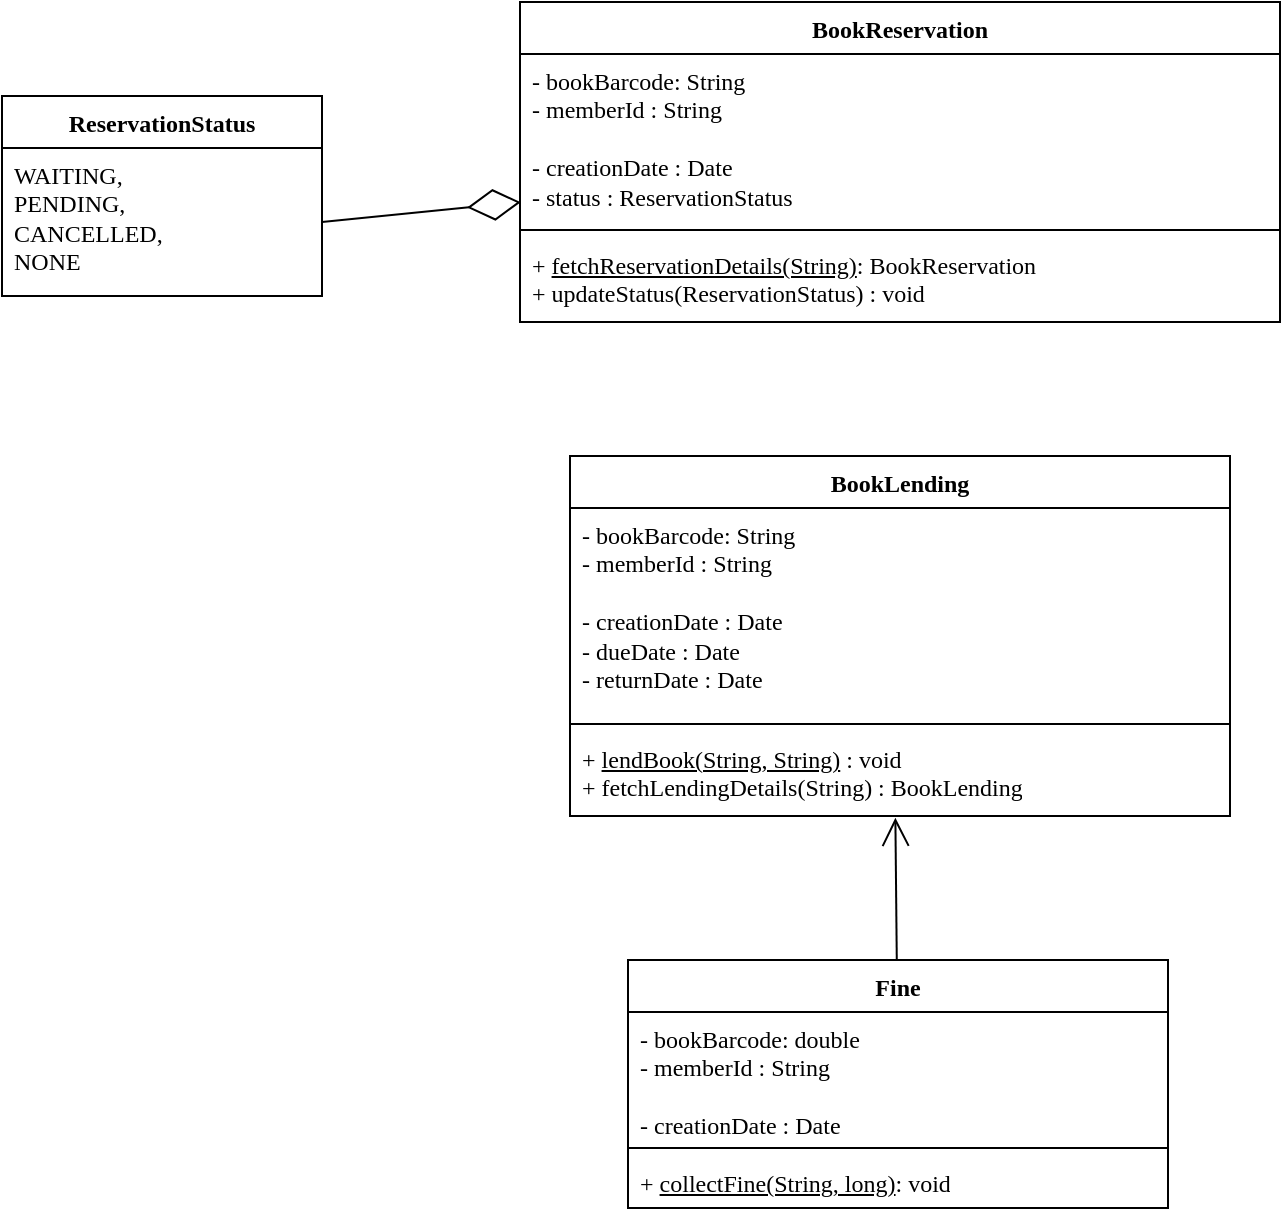 <mxfile version="26.0.16">
  <diagram name="Page-1" id="B-06-Jz7Hxi-Nbonn7gl">
    <mxGraphModel dx="1501" dy="639" grid="1" gridSize="10" guides="1" tooltips="1" connect="1" arrows="1" fold="1" page="1" pageScale="1" pageWidth="1169" pageHeight="827" math="0" shadow="0">
      <root>
        <mxCell id="0" />
        <mxCell id="1" parent="0" />
        <mxCell id="TcFfkABvey_W52rLI10m-1" value="&lt;font face=&quot;Lucida Console&quot;&gt;BookReservation&lt;/font&gt;" style="swimlane;fontStyle=1;align=center;verticalAlign=top;childLayout=stackLayout;horizontal=1;startSize=26;horizontalStack=0;resizeParent=1;resizeParentMax=0;resizeLast=0;collapsible=1;marginBottom=0;whiteSpace=wrap;html=1;spacingLeft=4;spacingRight=4;fontFamily=Helvetica;fontSize=12;fontColor=default;fillColor=none;gradientColor=none;" vertex="1" parent="1">
          <mxGeometry x="319" y="123" width="380" height="160" as="geometry" />
        </mxCell>
        <mxCell id="TcFfkABvey_W52rLI10m-2" value="&lt;font face=&quot;Lucida Console&quot;&gt;- bookBarcode: String&lt;/font&gt;&lt;div&gt;&lt;font face=&quot;Lucida Console&quot;&gt;- memberId : String&lt;/font&gt;&lt;/div&gt;&lt;div&gt;&lt;font face=&quot;Lucida Console&quot;&gt;&lt;br&gt;&lt;/font&gt;&lt;/div&gt;&lt;div&gt;&lt;font face=&quot;Lucida Console&quot;&gt;- creationDate : Date&lt;/font&gt;&lt;/div&gt;&lt;div&gt;&lt;font face=&quot;Lucida Console&quot;&gt;- status : ReservationStatus&lt;/font&gt;&lt;/div&gt;&lt;div&gt;&lt;font face=&quot;Lucida Console&quot;&gt;&lt;br&gt;&lt;/font&gt;&lt;/div&gt;&lt;div&gt;&lt;font face=&quot;Lucida Console&quot;&gt;&lt;br&gt;&lt;/font&gt;&lt;/div&gt;" style="text;strokeColor=none;fillColor=none;align=left;verticalAlign=top;spacingLeft=4;spacingRight=4;overflow=hidden;rotatable=0;points=[[0,0.5],[1,0.5]];portConstraint=eastwest;whiteSpace=wrap;html=1;fontFamily=Helvetica;fontSize=12;fontColor=default;" vertex="1" parent="TcFfkABvey_W52rLI10m-1">
          <mxGeometry y="26" width="380" height="84" as="geometry" />
        </mxCell>
        <mxCell id="TcFfkABvey_W52rLI10m-3" value="" style="line;strokeWidth=1;fillColor=none;align=left;verticalAlign=middle;spacingTop=-1;spacingLeft=3;spacingRight=3;rotatable=0;labelPosition=right;points=[];portConstraint=eastwest;strokeColor=inherit;fontFamily=Helvetica;fontSize=12;fontColor=default;" vertex="1" parent="TcFfkABvey_W52rLI10m-1">
          <mxGeometry y="110" width="380" height="8" as="geometry" />
        </mxCell>
        <mxCell id="TcFfkABvey_W52rLI10m-4" value="&lt;font face=&quot;Lucida Console&quot;&gt;+ &lt;u&gt;fetchReservationDetails(String)&lt;/u&gt;: BookReservation&lt;/font&gt;&lt;div&gt;&lt;font face=&quot;Lucida Console&quot;&gt;+ updateStatus(ReservationStatus) : void&lt;/font&gt;&lt;/div&gt;" style="text;strokeColor=none;fillColor=none;align=left;verticalAlign=top;spacingLeft=4;spacingRight=4;overflow=hidden;rotatable=0;points=[[0,0.5],[1,0.5]];portConstraint=eastwest;whiteSpace=wrap;html=1;fontFamily=Helvetica;fontSize=12;fontColor=default;" vertex="1" parent="TcFfkABvey_W52rLI10m-1">
          <mxGeometry y="118" width="380" height="42" as="geometry" />
        </mxCell>
        <mxCell id="TcFfkABvey_W52rLI10m-5" value="&lt;font face=&quot;Lucida Console&quot;&gt;ReservationStatus&lt;/font&gt;" style="swimlane;fontStyle=1;align=center;verticalAlign=top;childLayout=stackLayout;horizontal=1;startSize=26;horizontalStack=0;resizeParent=1;resizeParentMax=0;resizeLast=0;collapsible=1;marginBottom=0;whiteSpace=wrap;html=1;spacingLeft=4;spacingRight=4;fontFamily=Helvetica;fontSize=12;fontColor=default;fillColor=none;gradientColor=none;" vertex="1" parent="1">
          <mxGeometry x="60" y="170" width="160" height="100" as="geometry" />
        </mxCell>
        <mxCell id="TcFfkABvey_W52rLI10m-6" value="&lt;font face=&quot;Lucida Console&quot;&gt;WAITING,&lt;/font&gt;&lt;div&gt;&lt;font face=&quot;Lucida Console&quot;&gt;PENDING,&lt;/font&gt;&lt;/div&gt;&lt;div&gt;&lt;font face=&quot;Lucida Console&quot;&gt;CANCELLED,&lt;/font&gt;&lt;/div&gt;&lt;div&gt;&lt;font face=&quot;Lucida Console&quot;&gt;NONE&lt;/font&gt;&lt;/div&gt;&lt;div&gt;&lt;font face=&quot;Lucida Console&quot;&gt;&lt;br&gt;&lt;/font&gt;&lt;/div&gt;" style="text;strokeColor=none;fillColor=none;align=left;verticalAlign=top;spacingLeft=4;spacingRight=4;overflow=hidden;rotatable=0;points=[[0,0.5],[1,0.5]];portConstraint=eastwest;whiteSpace=wrap;html=1;fontFamily=Helvetica;fontSize=12;fontColor=default;" vertex="1" parent="TcFfkABvey_W52rLI10m-5">
          <mxGeometry y="26" width="160" height="74" as="geometry" />
        </mxCell>
        <mxCell id="TcFfkABvey_W52rLI10m-7" value="" style="endArrow=diamondThin;endFill=0;endSize=24;html=1;rounded=0;entryX=0.001;entryY=0.882;entryDx=0;entryDy=0;entryPerimeter=0;exitX=1;exitY=0.5;exitDx=0;exitDy=0;" edge="1" parent="1" source="TcFfkABvey_W52rLI10m-6" target="TcFfkABvey_W52rLI10m-2">
          <mxGeometry width="160" relative="1" as="geometry">
            <mxPoint x="200" y="280" as="sourcePoint" />
            <mxPoint x="360" y="280" as="targetPoint" />
          </mxGeometry>
        </mxCell>
        <mxCell id="TcFfkABvey_W52rLI10m-8" value="&lt;font face=&quot;Lucida Console&quot;&gt;BookLending&lt;/font&gt;" style="swimlane;fontStyle=1;align=center;verticalAlign=top;childLayout=stackLayout;horizontal=1;startSize=26;horizontalStack=0;resizeParent=1;resizeParentMax=0;resizeLast=0;collapsible=1;marginBottom=0;whiteSpace=wrap;html=1;spacingLeft=4;spacingRight=4;fontFamily=Helvetica;fontSize=12;fontColor=default;fillColor=none;gradientColor=none;" vertex="1" parent="1">
          <mxGeometry x="344" y="350" width="330" height="180" as="geometry" />
        </mxCell>
        <mxCell id="TcFfkABvey_W52rLI10m-9" value="&lt;font face=&quot;Lucida Console&quot;&gt;- bookBarcode: String&lt;/font&gt;&lt;div&gt;&lt;font face=&quot;Lucida Console&quot;&gt;- memberId : String&lt;/font&gt;&lt;/div&gt;&lt;div&gt;&lt;font face=&quot;Lucida Console&quot;&gt;&lt;br&gt;&lt;/font&gt;&lt;/div&gt;&lt;div&gt;&lt;font face=&quot;Lucida Console&quot;&gt;- creationDate : Date&lt;/font&gt;&lt;/div&gt;&lt;div&gt;&lt;font face=&quot;Lucida Console&quot;&gt;- dueDate : Date&lt;/font&gt;&lt;/div&gt;&lt;div&gt;&lt;font face=&quot;Lucida Console&quot;&gt;- returnDate : Date&lt;/font&gt;&lt;/div&gt;" style="text;strokeColor=none;fillColor=none;align=left;verticalAlign=top;spacingLeft=4;spacingRight=4;overflow=hidden;rotatable=0;points=[[0,0.5],[1,0.5]];portConstraint=eastwest;whiteSpace=wrap;html=1;fontFamily=Helvetica;fontSize=12;fontColor=default;" vertex="1" parent="TcFfkABvey_W52rLI10m-8">
          <mxGeometry y="26" width="330" height="104" as="geometry" />
        </mxCell>
        <mxCell id="TcFfkABvey_W52rLI10m-10" value="" style="line;strokeWidth=1;fillColor=none;align=left;verticalAlign=middle;spacingTop=-1;spacingLeft=3;spacingRight=3;rotatable=0;labelPosition=right;points=[];portConstraint=eastwest;strokeColor=inherit;fontFamily=Helvetica;fontSize=12;fontColor=default;" vertex="1" parent="TcFfkABvey_W52rLI10m-8">
          <mxGeometry y="130" width="330" height="8" as="geometry" />
        </mxCell>
        <mxCell id="TcFfkABvey_W52rLI10m-11" value="&lt;font face=&quot;Lucida Console&quot;&gt;+ &lt;u&gt;lendBook(String, String)&lt;/u&gt;&amp;nbsp;: void&lt;/font&gt;&lt;div&gt;&lt;font face=&quot;Lucida Console&quot;&gt;+ fetchLendingDetails(String) : BookLending&lt;/font&gt;&lt;/div&gt;" style="text;strokeColor=none;fillColor=none;align=left;verticalAlign=top;spacingLeft=4;spacingRight=4;overflow=hidden;rotatable=0;points=[[0,0.5],[1,0.5]];portConstraint=eastwest;whiteSpace=wrap;html=1;fontFamily=Helvetica;fontSize=12;fontColor=default;" vertex="1" parent="TcFfkABvey_W52rLI10m-8">
          <mxGeometry y="138" width="330" height="42" as="geometry" />
        </mxCell>
        <mxCell id="TcFfkABvey_W52rLI10m-12" value="&lt;font face=&quot;Lucida Console&quot;&gt;Fine&lt;/font&gt;" style="swimlane;fontStyle=1;align=center;verticalAlign=top;childLayout=stackLayout;horizontal=1;startSize=26;horizontalStack=0;resizeParent=1;resizeParentMax=0;resizeLast=0;collapsible=1;marginBottom=0;whiteSpace=wrap;html=1;spacingLeft=4;spacingRight=4;fontFamily=Helvetica;fontSize=12;fontColor=default;fillColor=none;gradientColor=none;" vertex="1" parent="1">
          <mxGeometry x="373" y="602" width="270" height="124" as="geometry" />
        </mxCell>
        <mxCell id="TcFfkABvey_W52rLI10m-13" value="&lt;font face=&quot;Lucida Console&quot;&gt;- bookBarcode: double&lt;/font&gt;&lt;div&gt;&lt;font face=&quot;Lucida Console&quot;&gt;- memberId : String&lt;/font&gt;&lt;/div&gt;&lt;div&gt;&lt;font face=&quot;Lucida Console&quot;&gt;&lt;br&gt;&lt;/font&gt;&lt;/div&gt;&lt;div&gt;&lt;font face=&quot;Lucida Console&quot;&gt;- creationDate : Date&lt;/font&gt;&lt;/div&gt;" style="text;strokeColor=none;fillColor=none;align=left;verticalAlign=top;spacingLeft=4;spacingRight=4;overflow=hidden;rotatable=0;points=[[0,0.5],[1,0.5]];portConstraint=eastwest;whiteSpace=wrap;html=1;fontFamily=Helvetica;fontSize=12;fontColor=default;" vertex="1" parent="TcFfkABvey_W52rLI10m-12">
          <mxGeometry y="26" width="270" height="64" as="geometry" />
        </mxCell>
        <mxCell id="TcFfkABvey_W52rLI10m-14" value="" style="line;strokeWidth=1;fillColor=none;align=left;verticalAlign=middle;spacingTop=-1;spacingLeft=3;spacingRight=3;rotatable=0;labelPosition=right;points=[];portConstraint=eastwest;strokeColor=inherit;fontFamily=Helvetica;fontSize=12;fontColor=default;" vertex="1" parent="TcFfkABvey_W52rLI10m-12">
          <mxGeometry y="90" width="270" height="8" as="geometry" />
        </mxCell>
        <mxCell id="TcFfkABvey_W52rLI10m-15" value="&lt;font face=&quot;Lucida Console&quot;&gt;+ &lt;u&gt;collectFine(String, long)&lt;/u&gt;: void&lt;/font&gt;" style="text;strokeColor=none;fillColor=none;align=left;verticalAlign=top;spacingLeft=4;spacingRight=4;overflow=hidden;rotatable=0;points=[[0,0.5],[1,0.5]];portConstraint=eastwest;whiteSpace=wrap;html=1;fontFamily=Helvetica;fontSize=12;fontColor=default;" vertex="1" parent="TcFfkABvey_W52rLI10m-12">
          <mxGeometry y="98" width="270" height="26" as="geometry" />
        </mxCell>
        <mxCell id="TcFfkABvey_W52rLI10m-16" value="" style="endArrow=open;endFill=1;endSize=12;html=1;rounded=0;entryX=0.493;entryY=1.021;entryDx=0;entryDy=0;entryPerimeter=0;" edge="1" parent="1" source="TcFfkABvey_W52rLI10m-12" target="TcFfkABvey_W52rLI10m-11">
          <mxGeometry width="160" relative="1" as="geometry">
            <mxPoint x="350" y="420" as="sourcePoint" />
            <mxPoint x="510" y="420" as="targetPoint" />
          </mxGeometry>
        </mxCell>
      </root>
    </mxGraphModel>
  </diagram>
</mxfile>

